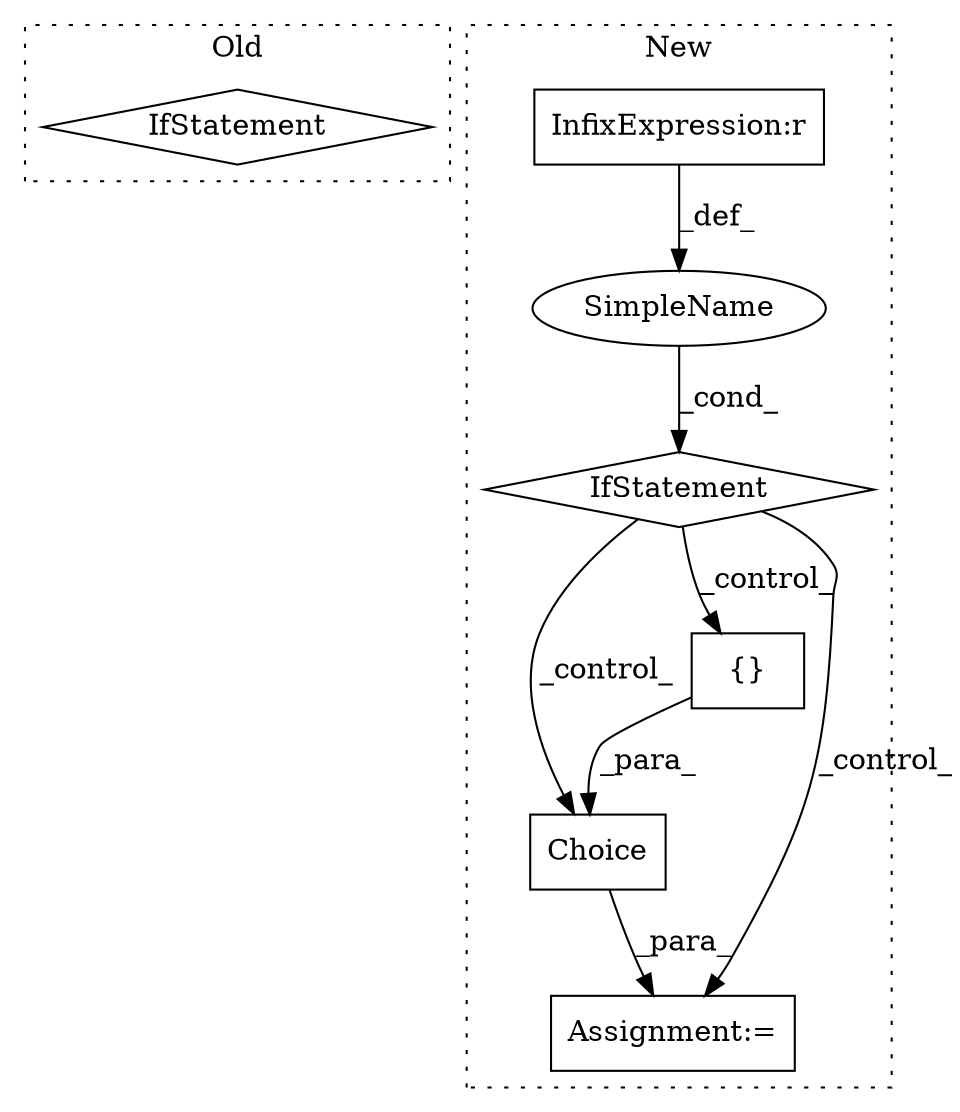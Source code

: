 digraph G {
subgraph cluster0 {
1 [label="IfStatement" a="25" s="3210,3241" l="4,2" shape="diamond"];
label = "Old";
style="dotted";
}
subgraph cluster1 {
2 [label="Choice" a="32" s="3583,3645" l="7,1" shape="box"];
3 [label="IfStatement" a="25" s="3524,3555" l="4,2" shape="diamond"];
4 [label="{}" a="4" s="3614,3644" l="1,1" shape="box"];
5 [label="SimpleName" a="42" s="" l="" shape="ellipse"];
6 [label="InfixExpression:r" a="27" s="3547" l="4" shape="box"];
7 [label="Assignment:=" a="7" s="3579" l="1" shape="box"];
label = "New";
style="dotted";
}
2 -> 7 [label="_para_"];
3 -> 2 [label="_control_"];
3 -> 4 [label="_control_"];
3 -> 7 [label="_control_"];
4 -> 2 [label="_para_"];
5 -> 3 [label="_cond_"];
6 -> 5 [label="_def_"];
}